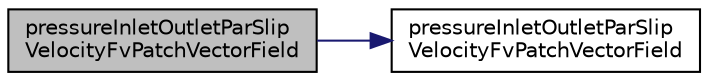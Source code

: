 digraph "pressureInletOutletParSlipVelocityFvPatchVectorField"
{
  bgcolor="transparent";
  edge [fontname="Helvetica",fontsize="10",labelfontname="Helvetica",labelfontsize="10"];
  node [fontname="Helvetica",fontsize="10",shape=record];
  rankdir="LR";
  Node4 [label="pressureInletOutletParSlip\lVelocityFvPatchVectorField",height=0.2,width=0.4,color="black", fillcolor="grey75", style="filled", fontcolor="black"];
  Node4 -> Node5 [color="midnightblue",fontsize="10",style="solid",fontname="Helvetica"];
  Node5 [label="pressureInletOutletParSlip\lVelocityFvPatchVectorField",height=0.2,width=0.4,color="black",URL="$a23029.html#a80b60aea69d237f942dcf5c12431aafc",tooltip="Construct from patch and internal field. "];
}
